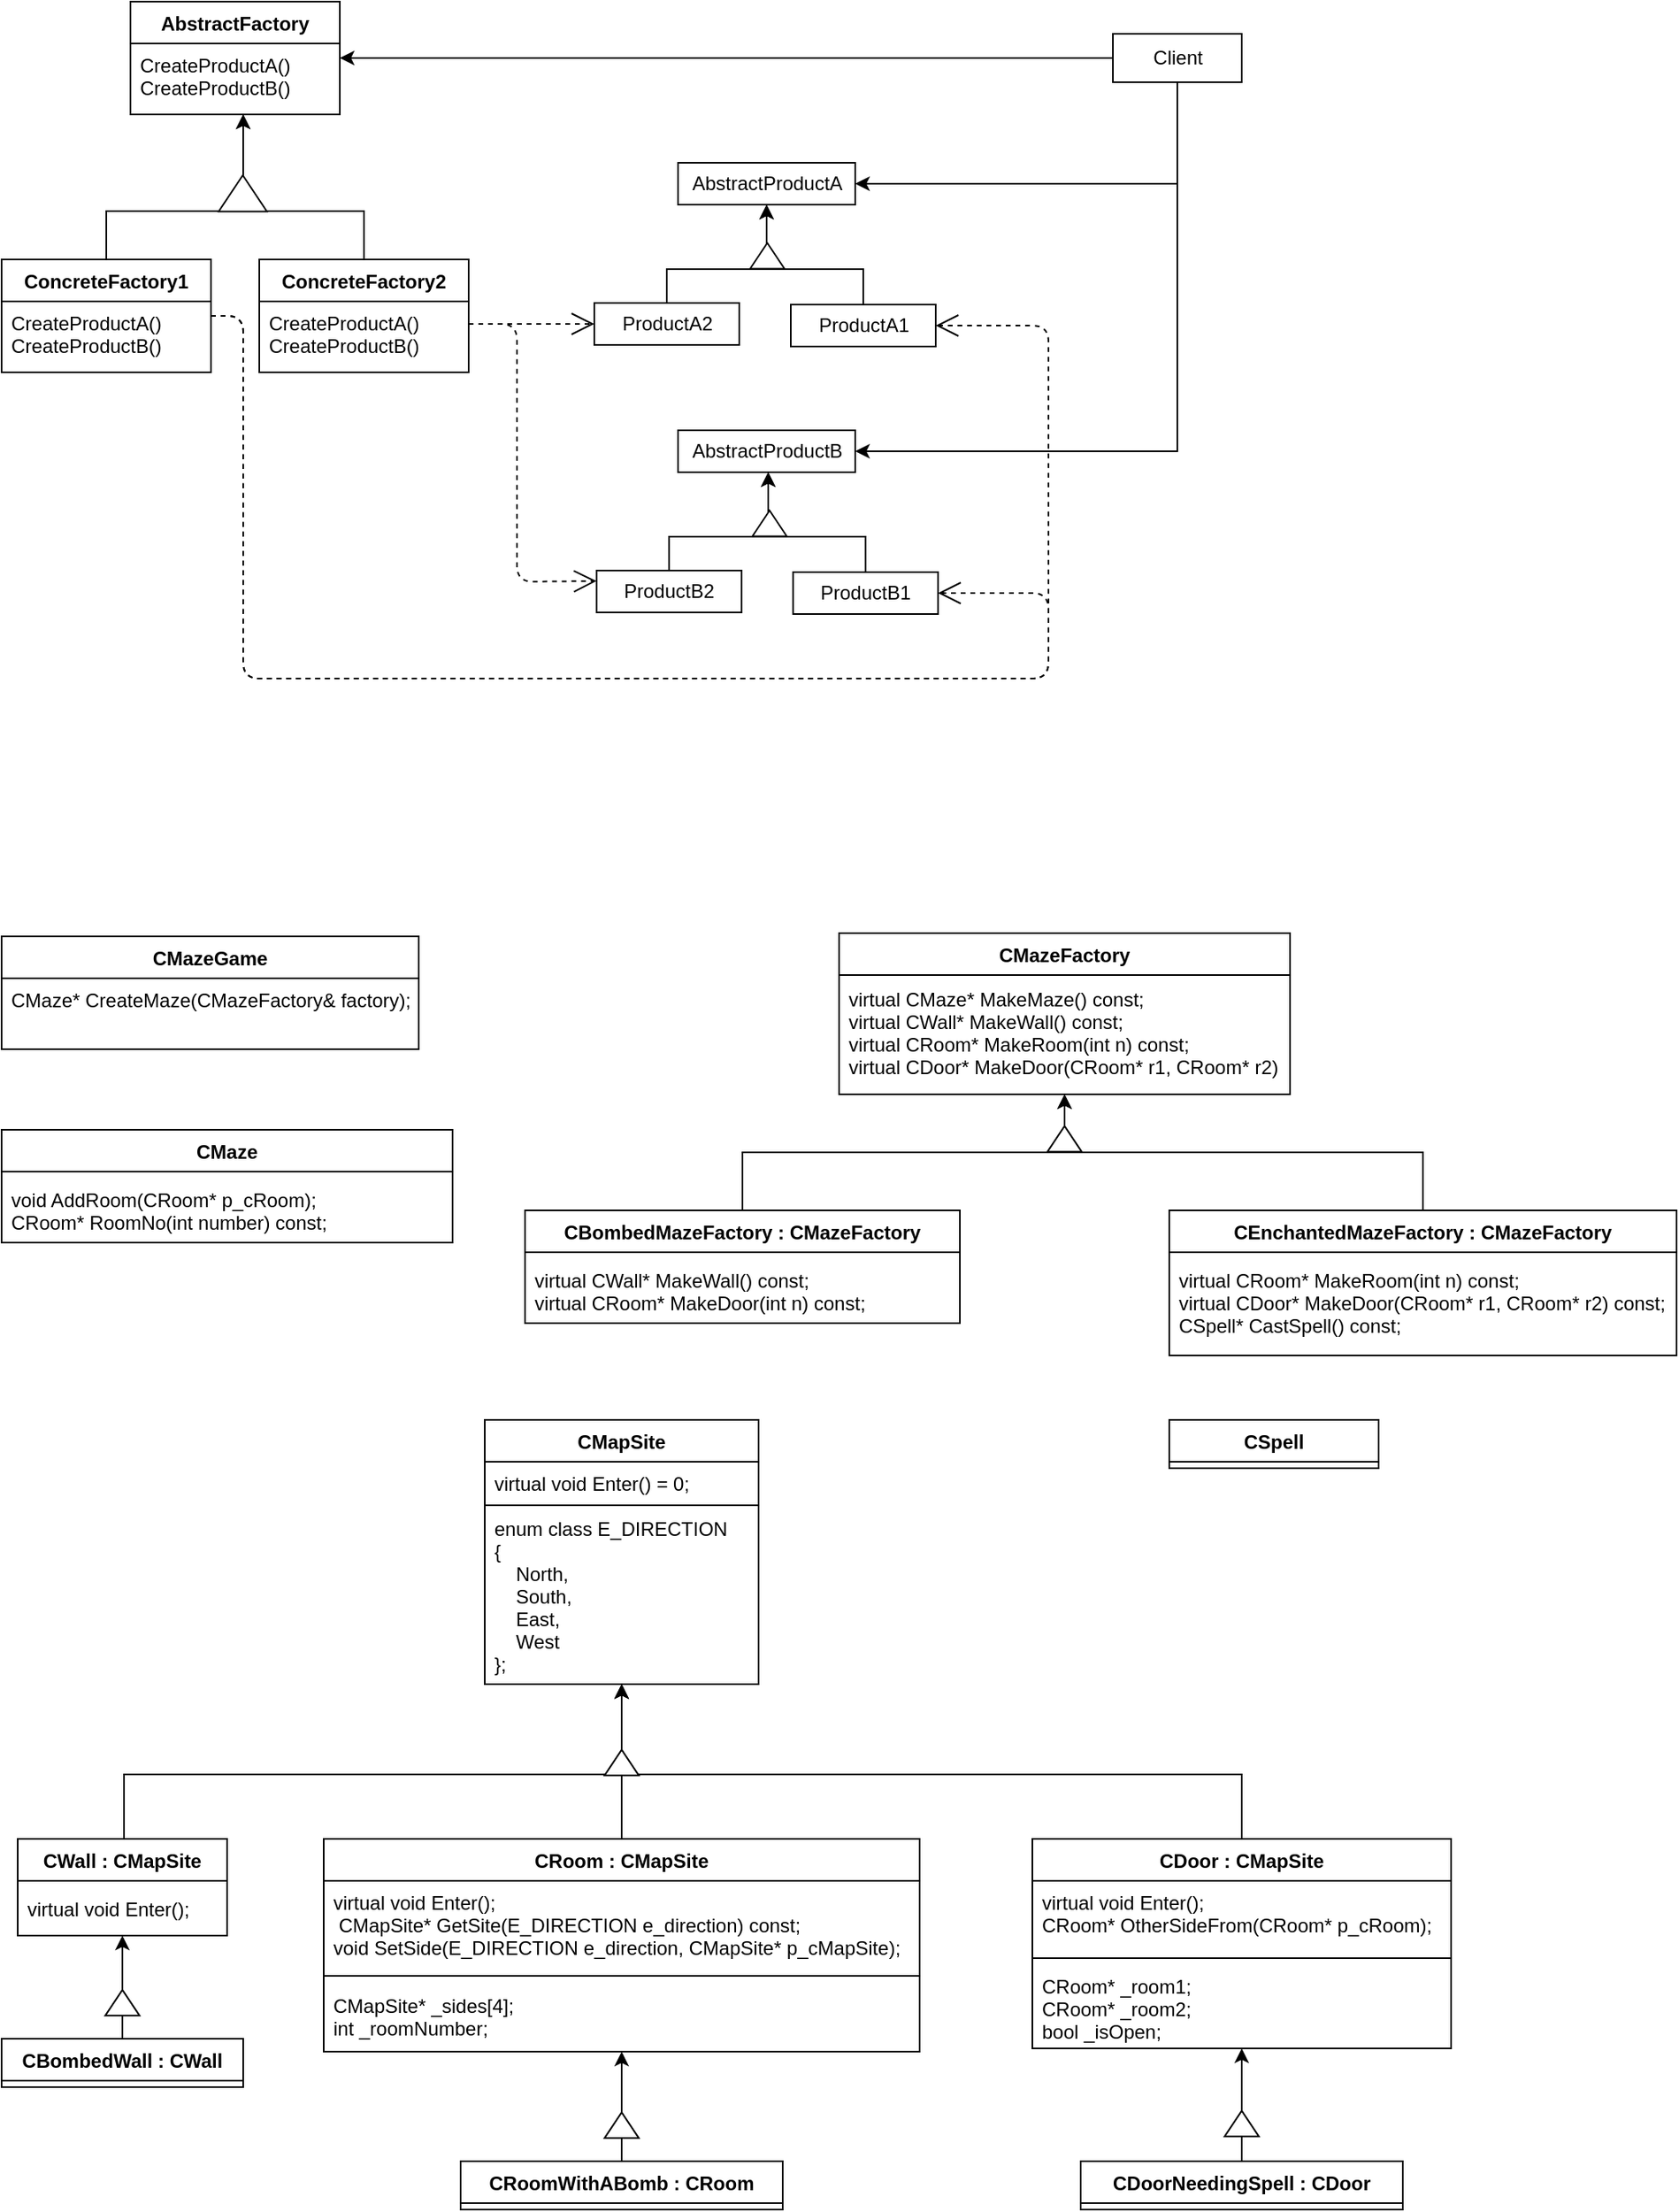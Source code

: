 <mxfile version="12.6.5" type="device"><diagram id="WYvDIRrpZJEHcriCVdlu" name="Page-1"><mxGraphModel dx="1662" dy="822" grid="1" gridSize="10" guides="1" tooltips="1" connect="1" arrows="1" fold="1" page="1" pageScale="1" pageWidth="827" pageHeight="1169" math="0" shadow="0"><root><mxCell id="0"/><mxCell id="1" parent="0"/><mxCell id="-OytmBLKuF7mOMC4bz4j-1" value="AbstractFactory" style="swimlane;fontStyle=1;align=center;verticalAlign=top;childLayout=stackLayout;horizontal=1;startSize=26;horizontalStack=0;resizeParent=1;resizeParentMax=0;resizeLast=0;collapsible=1;marginBottom=0;" parent="1" vertex="1"><mxGeometry x="120" y="40" width="130" height="70" as="geometry"/></mxCell><mxCell id="-OytmBLKuF7mOMC4bz4j-2" value="" style="edgeStyle=orthogonalEdgeStyle;rounded=0;orthogonalLoop=1;jettySize=auto;html=1;entryX=1;entryY=0.5;entryDx=0;entryDy=0;" parent="1" source="-OytmBLKuF7mOMC4bz4j-4" target="-OytmBLKuF7mOMC4bz4j-1" edge="1"><mxGeometry relative="1" as="geometry"><mxPoint x="340" y="50" as="targetPoint"/></mxGeometry></mxCell><mxCell id="-OytmBLKuF7mOMC4bz4j-3" value="" style="edgeStyle=orthogonalEdgeStyle;rounded=0;orthogonalLoop=1;jettySize=auto;html=1;entryX=1;entryY=0.5;entryDx=0;entryDy=0;" parent="1" source="-OytmBLKuF7mOMC4bz4j-4" target="-OytmBLKuF7mOMC4bz4j-12" edge="1"><mxGeometry relative="1" as="geometry"><mxPoint x="770" y="170" as="targetPoint"/><Array as="points"><mxPoint x="770" y="153"/></Array></mxGeometry></mxCell><mxCell id="-OytmBLKuF7mOMC4bz4j-4" value="Client" style="html=1;" parent="1" vertex="1"><mxGeometry x="730" y="60" width="80" height="30" as="geometry"/></mxCell><mxCell id="-OytmBLKuF7mOMC4bz4j-5" value="" style="edgeStyle=orthogonalEdgeStyle;rounded=0;orthogonalLoop=1;jettySize=auto;html=1;exitX=0.5;exitY=0;exitDx=0;exitDy=0;" parent="1" source="-OytmBLKuF7mOMC4bz4j-6" edge="1"><mxGeometry relative="1" as="geometry"><mxPoint x="190" y="110" as="targetPoint"/><Array as="points"><mxPoint x="105" y="170"/><mxPoint x="190" y="170"/></Array></mxGeometry></mxCell><mxCell id="-OytmBLKuF7mOMC4bz4j-6" value="ConcreteFactory1" style="swimlane;fontStyle=1;align=center;verticalAlign=top;childLayout=stackLayout;horizontal=1;startSize=26;horizontalStack=0;resizeParent=1;resizeParentMax=0;resizeLast=0;collapsible=1;marginBottom=0;" parent="1" vertex="1"><mxGeometry x="40" y="200" width="130" height="70" as="geometry"/></mxCell><mxCell id="-OytmBLKuF7mOMC4bz4j-7" value="ConcreteFactory2" style="swimlane;fontStyle=1;align=center;verticalAlign=top;childLayout=stackLayout;horizontal=1;startSize=26;horizontalStack=0;resizeParent=1;resizeParentMax=0;resizeLast=0;collapsible=1;marginBottom=0;" parent="1" vertex="1"><mxGeometry x="200" y="200" width="130" height="70" as="geometry"/></mxCell><mxCell id="-OytmBLKuF7mOMC4bz4j-8" value="CreateProductA()&#10;CreateProductB()" style="text;strokeColor=none;fillColor=none;align=left;verticalAlign=top;spacingLeft=4;spacingRight=4;overflow=hidden;rotatable=0;points=[[0,0.5],[1,0.5]];portConstraint=eastwest;" parent="1" vertex="1"><mxGeometry x="120" y="66" width="130" height="44" as="geometry"/></mxCell><mxCell id="-OytmBLKuF7mOMC4bz4j-9" value="" style="edgeStyle=orthogonalEdgeStyle;rounded=0;orthogonalLoop=1;jettySize=auto;html=1;exitX=0.5;exitY=0;exitDx=0;exitDy=0;" parent="1" source="-OytmBLKuF7mOMC4bz4j-7" edge="1"><mxGeometry relative="1" as="geometry"><mxPoint x="115" y="210" as="sourcePoint"/><mxPoint x="190" y="110" as="targetPoint"/><Array as="points"><mxPoint x="265" y="170"/><mxPoint x="190" y="170"/></Array></mxGeometry></mxCell><mxCell id="-OytmBLKuF7mOMC4bz4j-10" value="" style="triangle;whiteSpace=wrap;html=1;rotation=-90;" parent="1" vertex="1"><mxGeometry x="178.5" y="144" width="22.5" height="30" as="geometry"/></mxCell><mxCell id="-OytmBLKuF7mOMC4bz4j-11" value="" style="endArrow=open;endSize=12;dashed=1;html=1;entryX=0;entryY=0.5;entryDx=0;entryDy=0;" parent="1" target="-OytmBLKuF7mOMC4bz4j-15" edge="1"><mxGeometry x="0.125" y="10" width="160" relative="1" as="geometry"><mxPoint x="330" y="240" as="sourcePoint"/><mxPoint x="178.5" y="430" as="targetPoint"/><mxPoint as="offset"/></mxGeometry></mxCell><mxCell id="-OytmBLKuF7mOMC4bz4j-12" value="AbstractProductA" style="html=1;" parent="1" vertex="1"><mxGeometry x="460" y="140" width="110" height="26" as="geometry"/></mxCell><mxCell id="-OytmBLKuF7mOMC4bz4j-13" value="" style="edgeStyle=orthogonalEdgeStyle;rounded=0;orthogonalLoop=1;jettySize=auto;html=1;entryX=1;entryY=0.5;entryDx=0;entryDy=0;exitX=0.5;exitY=1;exitDx=0;exitDy=0;" parent="1" source="-OytmBLKuF7mOMC4bz4j-4" target="-OytmBLKuF7mOMC4bz4j-14" edge="1"><mxGeometry relative="1" as="geometry"><mxPoint x="780" y="100" as="sourcePoint"/><mxPoint x="580" y="167" as="targetPoint"/><Array as="points"><mxPoint x="770" y="319"/></Array></mxGeometry></mxCell><mxCell id="-OytmBLKuF7mOMC4bz4j-14" value="AbstractProductB" style="html=1;" parent="1" vertex="1"><mxGeometry x="460" y="306" width="110" height="26" as="geometry"/></mxCell><mxCell id="-OytmBLKuF7mOMC4bz4j-15" value="ProductA2" style="html=1;" parent="1" vertex="1"><mxGeometry x="408" y="227" width="90" height="26" as="geometry"/></mxCell><mxCell id="-OytmBLKuF7mOMC4bz4j-16" value="ProductA1" style="html=1;" parent="1" vertex="1"><mxGeometry x="530" y="228" width="90" height="26" as="geometry"/></mxCell><mxCell id="-OytmBLKuF7mOMC4bz4j-17" value="" style="edgeStyle=orthogonalEdgeStyle;rounded=0;orthogonalLoop=1;jettySize=auto;html=1;exitX=0.5;exitY=0;exitDx=0;exitDy=0;entryX=0.5;entryY=1;entryDx=0;entryDy=0;" parent="1" source="-OytmBLKuF7mOMC4bz4j-15" target="-OytmBLKuF7mOMC4bz4j-12" edge="1"><mxGeometry relative="1" as="geometry"><mxPoint x="430" y="256" as="sourcePoint"/><mxPoint x="515" y="166" as="targetPoint"/><Array as="points"><mxPoint x="453" y="206"/><mxPoint x="515" y="206"/></Array></mxGeometry></mxCell><mxCell id="-OytmBLKuF7mOMC4bz4j-18" value="" style="edgeStyle=orthogonalEdgeStyle;rounded=0;orthogonalLoop=1;jettySize=auto;html=1;exitX=0.5;exitY=0;exitDx=0;exitDy=0;entryX=0.5;entryY=1;entryDx=0;entryDy=0;" parent="1" source="-OytmBLKuF7mOMC4bz4j-16" target="-OytmBLKuF7mOMC4bz4j-12" edge="1"><mxGeometry relative="1" as="geometry"><mxPoint x="590" y="256" as="sourcePoint"/><mxPoint x="515" y="166" as="targetPoint"/><Array as="points"><mxPoint x="575" y="206"/><mxPoint x="515" y="206"/></Array></mxGeometry></mxCell><mxCell id="-OytmBLKuF7mOMC4bz4j-19" value="" style="triangle;whiteSpace=wrap;html=1;rotation=-90;" parent="1" vertex="1"><mxGeometry x="507.42" y="187.08" width="16" height="21.33" as="geometry"/></mxCell><mxCell id="-OytmBLKuF7mOMC4bz4j-20" value="ProductB2" style="html=1;" parent="1" vertex="1"><mxGeometry x="409.42" y="393" width="90" height="26" as="geometry"/></mxCell><mxCell id="-OytmBLKuF7mOMC4bz4j-21" value="ProductB1" style="html=1;" parent="1" vertex="1"><mxGeometry x="531.42" y="394" width="90" height="26" as="geometry"/></mxCell><mxCell id="-OytmBLKuF7mOMC4bz4j-22" value="" style="edgeStyle=orthogonalEdgeStyle;rounded=0;orthogonalLoop=1;jettySize=auto;html=1;exitX=0.5;exitY=0;exitDx=0;exitDy=0;" parent="1" source="-OytmBLKuF7mOMC4bz4j-20" target="-OytmBLKuF7mOMC4bz4j-14" edge="1"><mxGeometry relative="1" as="geometry"><mxPoint x="431.42" y="422" as="sourcePoint"/><mxPoint x="516.42" y="332" as="targetPoint"/><Array as="points"><mxPoint x="454" y="372"/><mxPoint x="516" y="372"/></Array></mxGeometry></mxCell><mxCell id="-OytmBLKuF7mOMC4bz4j-23" value="" style="edgeStyle=orthogonalEdgeStyle;rounded=0;orthogonalLoop=1;jettySize=auto;html=1;exitX=0.5;exitY=0;exitDx=0;exitDy=0;" parent="1" source="-OytmBLKuF7mOMC4bz4j-21" target="-OytmBLKuF7mOMC4bz4j-14" edge="1"><mxGeometry relative="1" as="geometry"><mxPoint x="591.42" y="422" as="sourcePoint"/><mxPoint x="516" y="332" as="targetPoint"/><Array as="points"><mxPoint x="576" y="372"/><mxPoint x="516" y="372"/></Array></mxGeometry></mxCell><mxCell id="-OytmBLKuF7mOMC4bz4j-24" value="" style="triangle;whiteSpace=wrap;html=1;rotation=-90;" parent="1" vertex="1"><mxGeometry x="508.84" y="353.08" width="16" height="21.33" as="geometry"/></mxCell><mxCell id="-OytmBLKuF7mOMC4bz4j-25" value="" style="endArrow=open;endSize=12;dashed=1;html=1;entryX=1;entryY=0.5;entryDx=0;entryDy=0;exitX=1;exitY=0.5;exitDx=0;exitDy=0;" parent="1" source="-OytmBLKuF7mOMC4bz4j-6" target="-OytmBLKuF7mOMC4bz4j-16" edge="1"><mxGeometry x="0.125" y="10" width="160" relative="1" as="geometry"><mxPoint x="170" y="340" as="sourcePoint"/><mxPoint x="185" y="560" as="targetPoint"/><mxPoint as="offset"/><Array as="points"><mxPoint x="190" y="235"/><mxPoint x="190" y="460"/><mxPoint x="690" y="460"/><mxPoint x="690" y="241"/></Array></mxGeometry></mxCell><mxCell id="-OytmBLKuF7mOMC4bz4j-26" value="CreateProductA()&#10;CreateProductB()" style="text;strokeColor=none;fillColor=none;align=left;verticalAlign=top;spacingLeft=4;spacingRight=4;overflow=hidden;rotatable=0;points=[[0,0.5],[1,0.5]];portConstraint=eastwest;" parent="1" vertex="1"><mxGeometry x="40" y="226" width="130" height="44" as="geometry"/></mxCell><mxCell id="-OytmBLKuF7mOMC4bz4j-27" value="" style="endArrow=open;endSize=12;dashed=1;html=1;entryX=1;entryY=0.5;entryDx=0;entryDy=0;exitX=1;exitY=0.5;exitDx=0;exitDy=0;" parent="1" source="-OytmBLKuF7mOMC4bz4j-6" target="-OytmBLKuF7mOMC4bz4j-21" edge="1"><mxGeometry x="0.125" y="10" width="160" relative="1" as="geometry"><mxPoint x="180" y="245" as="sourcePoint"/><mxPoint x="630" y="255" as="targetPoint"/><mxPoint as="offset"/><Array as="points"><mxPoint x="190" y="235"/><mxPoint x="190" y="460"/><mxPoint x="690" y="460"/><mxPoint x="690" y="407"/></Array></mxGeometry></mxCell><mxCell id="-OytmBLKuF7mOMC4bz4j-28" value="CreateProductA()&#10;CreateProductB()" style="text;strokeColor=none;fillColor=none;align=left;verticalAlign=top;spacingLeft=4;spacingRight=4;overflow=hidden;rotatable=0;points=[[0,0.5],[1,0.5]];portConstraint=eastwest;" parent="1" vertex="1"><mxGeometry x="200" y="226" width="130" height="44" as="geometry"/></mxCell><mxCell id="-OytmBLKuF7mOMC4bz4j-29" value="" style="endArrow=open;endSize=12;dashed=1;html=1;entryX=0;entryY=0.25;entryDx=0;entryDy=0;" parent="1" target="-OytmBLKuF7mOMC4bz4j-20" edge="1"><mxGeometry x="0.125" y="10" width="160" relative="1" as="geometry"><mxPoint x="330" y="240" as="sourcePoint"/><mxPoint x="418" y="250" as="targetPoint"/><mxPoint as="offset"/><Array as="points"><mxPoint x="360" y="240"/><mxPoint x="360" y="400"/></Array></mxGeometry></mxCell><mxCell id="EWO7TL9kojjKAbpboiZE-7" value="" style="group" vertex="1" connectable="0" parent="1"><mxGeometry x="40" y="620" width="259" height="70" as="geometry"/></mxCell><mxCell id="EWO7TL9kojjKAbpboiZE-1" value="CMazeGame" style="swimlane;fontStyle=1;align=center;verticalAlign=top;childLayout=stackLayout;horizontal=1;startSize=26;horizontalStack=0;resizeParent=1;resizeParentMax=0;resizeLast=0;collapsible=1;marginBottom=0;" vertex="1" parent="EWO7TL9kojjKAbpboiZE-7"><mxGeometry width="259" height="70" as="geometry"/></mxCell><mxCell id="EWO7TL9kojjKAbpboiZE-2" value="CMaze* CreateMaze(CMazeFactory&amp; factory);" style="text;strokeColor=none;fillColor=none;align=left;verticalAlign=top;spacingLeft=4;spacingRight=4;overflow=hidden;rotatable=0;points=[[0,0.5],[1,0.5]];portConstraint=eastwest;" vertex="1" parent="EWO7TL9kojjKAbpboiZE-7"><mxGeometry y="26" width="259" height="44" as="geometry"/></mxCell><mxCell id="EWO7TL9kojjKAbpboiZE-8" value="" style="group" vertex="1" connectable="0" parent="1"><mxGeometry x="560" y="618" width="280" height="100" as="geometry"/></mxCell><mxCell id="EWO7TL9kojjKAbpboiZE-9" value="CMazeFactory" style="swimlane;fontStyle=1;align=center;verticalAlign=top;childLayout=stackLayout;horizontal=1;startSize=26;horizontalStack=0;resizeParent=1;resizeParentMax=0;resizeLast=0;collapsible=1;marginBottom=0;" vertex="1" parent="EWO7TL9kojjKAbpboiZE-8"><mxGeometry width="280" height="100.0" as="geometry"/></mxCell><mxCell id="EWO7TL9kojjKAbpboiZE-11" value="" style="group" vertex="1" connectable="0" parent="1"><mxGeometry x="40" y="740" width="280" height="70" as="geometry"/></mxCell><mxCell id="EWO7TL9kojjKAbpboiZE-12" value="CMaze" style="swimlane;fontStyle=1;align=center;verticalAlign=top;childLayout=stackLayout;horizontal=1;startSize=26;horizontalStack=0;resizeParent=1;resizeParentMax=0;resizeLast=0;collapsible=1;marginBottom=0;" vertex="1" parent="EWO7TL9kojjKAbpboiZE-11"><mxGeometry width="280" height="70" as="geometry"/></mxCell><mxCell id="EWO7TL9kojjKAbpboiZE-13" value="&#9;void AddRoom(CRoom* p_cRoom);&#10;&#9;CRoom* RoomNo(int number) const;" style="text;strokeColor=none;fillColor=none;align=left;verticalAlign=top;spacingLeft=4;spacingRight=4;overflow=hidden;rotatable=0;points=[[0,0.5],[1,0.5]];portConstraint=eastwest;" vertex="1" parent="EWO7TL9kojjKAbpboiZE-11"><mxGeometry y="30" width="280" height="40" as="geometry"/></mxCell><mxCell id="EWO7TL9kojjKAbpboiZE-17" value="CMapSite" style="swimlane;fontStyle=1;align=center;verticalAlign=top;childLayout=stackLayout;horizontal=1;startSize=26;horizontalStack=0;resizeParent=1;resizeParentMax=0;resizeLast=0;collapsible=1;marginBottom=0;" vertex="1" parent="1"><mxGeometry x="340" y="920" width="170" height="164" as="geometry"/></mxCell><mxCell id="EWO7TL9kojjKAbpboiZE-18" value="virtual void Enter() = 0;" style="text;strokeColor=none;fillColor=none;align=left;verticalAlign=top;spacingLeft=4;spacingRight=4;overflow=hidden;rotatable=0;points=[[0,0.5],[1,0.5]];portConstraint=eastwest;" vertex="1" parent="EWO7TL9kojjKAbpboiZE-17"><mxGeometry y="26" width="170" height="26" as="geometry"/></mxCell><mxCell id="EWO7TL9kojjKAbpboiZE-19" value="" style="line;strokeWidth=1;fillColor=none;align=left;verticalAlign=middle;spacingTop=-1;spacingLeft=3;spacingRight=3;rotatable=0;labelPosition=right;points=[];portConstraint=eastwest;" vertex="1" parent="EWO7TL9kojjKAbpboiZE-17"><mxGeometry y="52" width="170" height="2" as="geometry"/></mxCell><mxCell id="EWO7TL9kojjKAbpboiZE-20" value="enum class E_DIRECTION&#10;{&#10;    North,&#10;    South,&#10;    East,&#10;    West&#10;};" style="text;strokeColor=none;fillColor=none;align=left;verticalAlign=top;spacingLeft=4;spacingRight=4;overflow=hidden;rotatable=0;points=[[0,0.5],[1,0.5]];portConstraint=eastwest;" vertex="1" parent="EWO7TL9kojjKAbpboiZE-17"><mxGeometry y="54" width="170" height="110" as="geometry"/></mxCell><mxCell id="EWO7TL9kojjKAbpboiZE-29" value="" style="group" vertex="1" connectable="0" parent="1"><mxGeometry x="50" y="1180" width="130" height="60" as="geometry"/></mxCell><mxCell id="EWO7TL9kojjKAbpboiZE-25" value="" style="group" vertex="1" connectable="0" parent="EWO7TL9kojjKAbpboiZE-29"><mxGeometry width="130" height="60" as="geometry"/></mxCell><mxCell id="EWO7TL9kojjKAbpboiZE-26" value="CWall : CMapSite" style="swimlane;fontStyle=1;align=center;verticalAlign=top;childLayout=stackLayout;horizontal=1;startSize=26;horizontalStack=0;resizeParent=1;resizeParentMax=0;resizeLast=0;collapsible=1;marginBottom=0;" vertex="1" parent="EWO7TL9kojjKAbpboiZE-25"><mxGeometry width="130" height="60" as="geometry"/></mxCell><mxCell id="EWO7TL9kojjKAbpboiZE-84" value="" style="edgeStyle=orthogonalEdgeStyle;rounded=0;orthogonalLoop=1;jettySize=auto;html=1;entryX=0.5;entryY=1;entryDx=0;entryDy=0;" edge="1" parent="1" source="EWO7TL9kojjKAbpboiZE-35" target="EWO7TL9kojjKAbpboiZE-17"><mxGeometry relative="1" as="geometry"><mxPoint x="425" y="1100" as="targetPoint"/><Array as="points"><mxPoint x="425" y="1120"/><mxPoint x="425" y="1120"/></Array></mxGeometry></mxCell><mxCell id="EWO7TL9kojjKAbpboiZE-35" value="CRoom : CMapSite" style="swimlane;fontStyle=1;align=center;verticalAlign=top;childLayout=stackLayout;horizontal=1;startSize=26;horizontalStack=0;resizeParent=1;resizeParentMax=0;resizeLast=0;collapsible=1;marginBottom=0;" vertex="1" parent="1"><mxGeometry x="240" y="1180" width="370" height="132" as="geometry"/></mxCell><mxCell id="EWO7TL9kojjKAbpboiZE-36" value="virtual void Enter();&#10; CMapSite* GetSite(E_DIRECTION e_direction) const;&#10;&#9;void SetSide(E_DIRECTION e_direction, CMapSite* p_cMapSite);" style="text;strokeColor=none;fillColor=none;align=left;verticalAlign=top;spacingLeft=4;spacingRight=4;overflow=hidden;rotatable=0;points=[[0,0.5],[1,0.5]];portConstraint=eastwest;" vertex="1" parent="EWO7TL9kojjKAbpboiZE-35"><mxGeometry y="26" width="370" height="54" as="geometry"/></mxCell><mxCell id="EWO7TL9kojjKAbpboiZE-37" value="" style="line;strokeWidth=1;fillColor=none;align=left;verticalAlign=middle;spacingTop=-1;spacingLeft=3;spacingRight=3;rotatable=0;labelPosition=right;points=[];portConstraint=eastwest;" vertex="1" parent="EWO7TL9kojjKAbpboiZE-35"><mxGeometry y="80" width="370" height="10" as="geometry"/></mxCell><mxCell id="EWO7TL9kojjKAbpboiZE-38" value="&#9;CMapSite* _sides[4];&#10;&#9;int _roomNumber;" style="text;strokeColor=none;fillColor=none;align=left;verticalAlign=top;spacingLeft=4;spacingRight=4;overflow=hidden;rotatable=0;points=[[0,0.5],[1,0.5]];portConstraint=eastwest;" vertex="1" parent="EWO7TL9kojjKAbpboiZE-35"><mxGeometry y="90" width="370" height="42" as="geometry"/></mxCell><mxCell id="EWO7TL9kojjKAbpboiZE-43" value="" style="group" vertex="1" connectable="0" parent="1"><mxGeometry x="325" y="1380" width="200" height="30" as="geometry"/></mxCell><mxCell id="EWO7TL9kojjKAbpboiZE-44" value="CRoomWithABomb : CRoom" style="swimlane;fontStyle=1;align=center;verticalAlign=top;childLayout=stackLayout;horizontal=1;startSize=26;horizontalStack=0;resizeParent=1;resizeParentMax=0;resizeLast=0;collapsible=1;marginBottom=0;" vertex="1" parent="EWO7TL9kojjKAbpboiZE-43"><mxGeometry width="200" height="30" as="geometry"/></mxCell><mxCell id="EWO7TL9kojjKAbpboiZE-48" value="" style="group" vertex="1" connectable="0" parent="1"><mxGeometry x="710" y="1380" width="200" height="30" as="geometry"/></mxCell><mxCell id="EWO7TL9kojjKAbpboiZE-49" value="CDoorNeedingSpell : CDoor" style="swimlane;fontStyle=1;align=center;verticalAlign=top;childLayout=stackLayout;horizontal=1;startSize=26;horizontalStack=0;resizeParent=1;resizeParentMax=0;resizeLast=0;collapsible=1;marginBottom=0;" vertex="1" parent="EWO7TL9kojjKAbpboiZE-48"><mxGeometry width="200" height="30" as="geometry"/></mxCell><mxCell id="EWO7TL9kojjKAbpboiZE-89" value="" style="edgeStyle=orthogonalEdgeStyle;rounded=0;orthogonalLoop=1;jettySize=auto;html=1;entryX=0.5;entryY=1;entryDx=0;entryDy=0;exitX=0.5;exitY=0;exitDx=0;exitDy=0;" edge="1" parent="1" source="EWO7TL9kojjKAbpboiZE-50" target="EWO7TL9kojjKAbpboiZE-17"><mxGeometry relative="1" as="geometry"><mxPoint x="810" y="1100" as="targetPoint"/><Array as="points"><mxPoint x="810" y="1140"/><mxPoint x="425" y="1140"/></Array></mxGeometry></mxCell><mxCell id="EWO7TL9kojjKAbpboiZE-50" value="CDoor : CMapSite" style="swimlane;fontStyle=1;align=center;verticalAlign=top;childLayout=stackLayout;horizontal=1;startSize=26;horizontalStack=0;resizeParent=1;resizeParentMax=0;resizeLast=0;collapsible=1;marginBottom=0;" vertex="1" parent="1"><mxGeometry x="680" y="1180" width="260" height="130" as="geometry"/></mxCell><mxCell id="EWO7TL9kojjKAbpboiZE-51" value="&#9;virtual void Enter();&#10;&#9;CRoom* OtherSideFrom(CRoom* p_cRoom);" style="text;strokeColor=none;fillColor=none;align=left;verticalAlign=top;spacingLeft=4;spacingRight=4;overflow=hidden;rotatable=0;points=[[0,0.5],[1,0.5]];portConstraint=eastwest;" vertex="1" parent="EWO7TL9kojjKAbpboiZE-50"><mxGeometry y="26" width="260" height="44" as="geometry"/></mxCell><mxCell id="EWO7TL9kojjKAbpboiZE-52" value="" style="line;strokeWidth=1;fillColor=none;align=left;verticalAlign=middle;spacingTop=-1;spacingLeft=3;spacingRight=3;rotatable=0;labelPosition=right;points=[];portConstraint=eastwest;" vertex="1" parent="EWO7TL9kojjKAbpboiZE-50"><mxGeometry y="70" width="260" height="8" as="geometry"/></mxCell><mxCell id="EWO7TL9kojjKAbpboiZE-53" value="&#9;CRoom* _room1;&#10;&#9;CRoom* _room2;&#10;&#9;bool _isOpen;" style="text;strokeColor=none;fillColor=none;align=left;verticalAlign=top;spacingLeft=4;spacingRight=4;overflow=hidden;rotatable=0;points=[[0,0.5],[1,0.5]];portConstraint=eastwest;" vertex="1" parent="EWO7TL9kojjKAbpboiZE-50"><mxGeometry y="78" width="260" height="52" as="geometry"/></mxCell><mxCell id="EWO7TL9kojjKAbpboiZE-56" value="" style="group" vertex="1" connectable="0" parent="1"><mxGeometry x="41" y="1300" width="150" height="30" as="geometry"/></mxCell><mxCell id="EWO7TL9kojjKAbpboiZE-57" value="CBombedWall : CWall" style="swimlane;fontStyle=1;align=center;verticalAlign=top;childLayout=stackLayout;horizontal=1;startSize=26;horizontalStack=0;resizeParent=1;resizeParentMax=0;resizeLast=0;collapsible=1;marginBottom=0;" vertex="1" parent="EWO7TL9kojjKAbpboiZE-56"><mxGeometry x="-1" y="4" width="150" height="30" as="geometry"/></mxCell><mxCell id="EWO7TL9kojjKAbpboiZE-58" value="" style="group" vertex="1" connectable="0" parent="1"><mxGeometry x="365" y="790" width="270" height="70" as="geometry"/></mxCell><mxCell id="EWO7TL9kojjKAbpboiZE-59" value="CBombedMazeFactory : CMazeFactory" style="swimlane;fontStyle=1;align=center;verticalAlign=top;childLayout=stackLayout;horizontal=1;startSize=26;horizontalStack=0;resizeParent=1;resizeParentMax=0;resizeLast=0;collapsible=1;marginBottom=0;" vertex="1" parent="EWO7TL9kojjKAbpboiZE-58"><mxGeometry width="270" height="70" as="geometry"/></mxCell><mxCell id="EWO7TL9kojjKAbpboiZE-60" value="virtual CWall* MakeWall() const;&#10;virtual CRoom* MakeDoor(int n) const;" style="text;strokeColor=none;fillColor=none;align=left;verticalAlign=top;spacingLeft=4;spacingRight=4;overflow=hidden;rotatable=0;points=[[0,0.5],[1,0.5]];portConstraint=eastwest;" vertex="1" parent="EWO7TL9kojjKAbpboiZE-58"><mxGeometry y="30" width="270" height="40" as="geometry"/></mxCell><mxCell id="EWO7TL9kojjKAbpboiZE-62" value="" style="edgeStyle=orthogonalEdgeStyle;rounded=0;orthogonalLoop=1;jettySize=auto;html=1;exitX=0.5;exitY=0;exitDx=0;exitDy=0;entryX=0.5;entryY=1;entryDx=0;entryDy=0;" edge="1" parent="1" source="EWO7TL9kojjKAbpboiZE-59" target="EWO7TL9kojjKAbpboiZE-9"><mxGeometry relative="1" as="geometry"><mxPoint x="440" y="760" as="targetPoint"/><Array as="points"/></mxGeometry></mxCell><mxCell id="EWO7TL9kojjKAbpboiZE-10" value="&#9;virtual CMaze* MakeMaze() const;&#10;&#9;virtual CWall* MakeWall() const;&#10;&#9;virtual CRoom* MakeRoom(int n) const;&#10;&#9;virtual CDoor* MakeDoor(CRoom* r1, CRoom* r2) const;" style="text;strokeColor=none;fillColor=none;align=left;verticalAlign=top;spacingLeft=4;spacingRight=4;overflow=hidden;rotatable=0;points=[[0,0.5],[1,0.5]];portConstraint=eastwest;" vertex="1" parent="1"><mxGeometry x="560" y="645.273" width="280" height="72.727" as="geometry"/></mxCell><mxCell id="EWO7TL9kojjKAbpboiZE-27" value="virtual void Enter();" style="text;strokeColor=none;fillColor=none;align=left;verticalAlign=top;spacingLeft=4;spacingRight=4;overflow=hidden;rotatable=0;points=[[0,0.5],[1,0.5]];portConstraint=eastwest;" vertex="1" parent="1"><mxGeometry x="50" y="1210" width="130" height="30" as="geometry"/></mxCell><mxCell id="EWO7TL9kojjKAbpboiZE-75" value="" style="edgeStyle=orthogonalEdgeStyle;rounded=0;orthogonalLoop=1;jettySize=auto;html=1;entryX=0.5;entryY=1;entryDx=0;entryDy=0;" edge="1" parent="1" source="EWO7TL9kojjKAbpboiZE-57" target="EWO7TL9kojjKAbpboiZE-26"><mxGeometry relative="1" as="geometry"/></mxCell><mxCell id="EWO7TL9kojjKAbpboiZE-76" value="" style="triangle;whiteSpace=wrap;html=1;rotation=-90;" vertex="1" parent="1"><mxGeometry x="107.0" y="1271" width="16" height="21.33" as="geometry"/></mxCell><mxCell id="EWO7TL9kojjKAbpboiZE-77" value="" style="edgeStyle=orthogonalEdgeStyle;rounded=0;orthogonalLoop=1;jettySize=auto;html=1;exitX=0.5;exitY=0;exitDx=0;exitDy=0;entryX=0.5;entryY=1;entryDx=0;entryDy=0;" edge="1" parent="1" source="EWO7TL9kojjKAbpboiZE-26" target="EWO7TL9kojjKAbpboiZE-17"><mxGeometry relative="1" as="geometry"><mxPoint x="191" y="1150" as="sourcePoint"/><mxPoint x="440" y="1130" as="targetPoint"/><Array as="points"><mxPoint x="116" y="1180"/><mxPoint x="116" y="1140"/><mxPoint x="425" y="1140"/></Array></mxGeometry></mxCell><mxCell id="EWO7TL9kojjKAbpboiZE-90" value="" style="triangle;whiteSpace=wrap;html=1;rotation=-90;" vertex="1" parent="1"><mxGeometry x="417.0" y="1122" width="16" height="21.33" as="geometry"/></mxCell><mxCell id="EWO7TL9kojjKAbpboiZE-30" value="CSpell" style="swimlane;fontStyle=1;align=center;verticalAlign=top;childLayout=stackLayout;horizontal=1;startSize=26;horizontalStack=0;resizeParent=1;resizeParentMax=0;resizeLast=0;collapsible=1;marginBottom=0;" vertex="1" parent="1"><mxGeometry x="765" y="920" width="130" height="30" as="geometry"/></mxCell><mxCell id="EWO7TL9kojjKAbpboiZE-95" value="" style="edgeStyle=orthogonalEdgeStyle;rounded=0;orthogonalLoop=1;jettySize=auto;html=1;entryX=0.5;entryY=1;entryDx=0;entryDy=0;" edge="1" parent="1" source="EWO7TL9kojjKAbpboiZE-44" target="EWO7TL9kojjKAbpboiZE-35"><mxGeometry relative="1" as="geometry"><mxPoint x="431.42" y="1340" as="targetPoint"/></mxGeometry></mxCell><mxCell id="EWO7TL9kojjKAbpboiZE-96" value="" style="triangle;whiteSpace=wrap;html=1;rotation=-90;" vertex="1" parent="1"><mxGeometry x="417.0" y="1347" width="16" height="21.33" as="geometry"/></mxCell><mxCell id="EWO7TL9kojjKAbpboiZE-98" value="" style="edgeStyle=orthogonalEdgeStyle;rounded=0;orthogonalLoop=1;jettySize=auto;html=1;entryX=0.5;entryY=1;entryDx=0;entryDy=0;" edge="1" parent="1" source="EWO7TL9kojjKAbpboiZE-49" target="EWO7TL9kojjKAbpboiZE-50"><mxGeometry relative="1" as="geometry"><mxPoint x="790" y="1400" as="targetPoint"/></mxGeometry></mxCell><mxCell id="EWO7TL9kojjKAbpboiZE-100" value="" style="triangle;whiteSpace=wrap;html=1;rotation=-90;" vertex="1" parent="1"><mxGeometry x="802.0" y="1346" width="16" height="21.33" as="geometry"/></mxCell><mxCell id="EWO7TL9kojjKAbpboiZE-103" value="" style="group" vertex="1" connectable="0" parent="1"><mxGeometry x="765" y="790" width="315" height="90" as="geometry"/></mxCell><mxCell id="EWO7TL9kojjKAbpboiZE-104" value="CEnchantedMazeFactory : CMazeFactory" style="swimlane;fontStyle=1;align=center;verticalAlign=top;childLayout=stackLayout;horizontal=1;startSize=26;horizontalStack=0;resizeParent=1;resizeParentMax=0;resizeLast=0;collapsible=1;marginBottom=0;" vertex="1" parent="EWO7TL9kojjKAbpboiZE-103"><mxGeometry width="315" height="90" as="geometry"/></mxCell><mxCell id="EWO7TL9kojjKAbpboiZE-105" value="virtual CRoom* MakeRoom(int n) const;&#10;virtual CDoor* MakeDoor(CRoom* r1, CRoom* r2) const;&#10;&#9;CSpell* CastSpell() const;&#10;" style="text;strokeColor=none;fillColor=none;align=left;verticalAlign=top;spacingLeft=4;spacingRight=4;overflow=hidden;rotatable=0;points=[[0,0.5],[1,0.5]];portConstraint=eastwest;" vertex="1" parent="EWO7TL9kojjKAbpboiZE-103"><mxGeometry y="30.001" width="315" height="51.429" as="geometry"/></mxCell><mxCell id="EWO7TL9kojjKAbpboiZE-106" value="" style="edgeStyle=orthogonalEdgeStyle;rounded=0;orthogonalLoop=1;jettySize=auto;html=1;exitX=0.5;exitY=0;exitDx=0;exitDy=0;entryX=0.5;entryY=1;entryDx=0;entryDy=0;" edge="1" parent="1" source="EWO7TL9kojjKAbpboiZE-104" target="EWO7TL9kojjKAbpboiZE-9"><mxGeometry relative="1" as="geometry"><mxPoint x="900" y="720" as="targetPoint"/><Array as="points"/></mxGeometry></mxCell><mxCell id="EWO7TL9kojjKAbpboiZE-63" value="" style="triangle;whiteSpace=wrap;html=1;rotation=-90;" vertex="1" parent="1"><mxGeometry x="692.0" y="735" width="16" height="21.33" as="geometry"/></mxCell></root></mxGraphModel></diagram></mxfile>